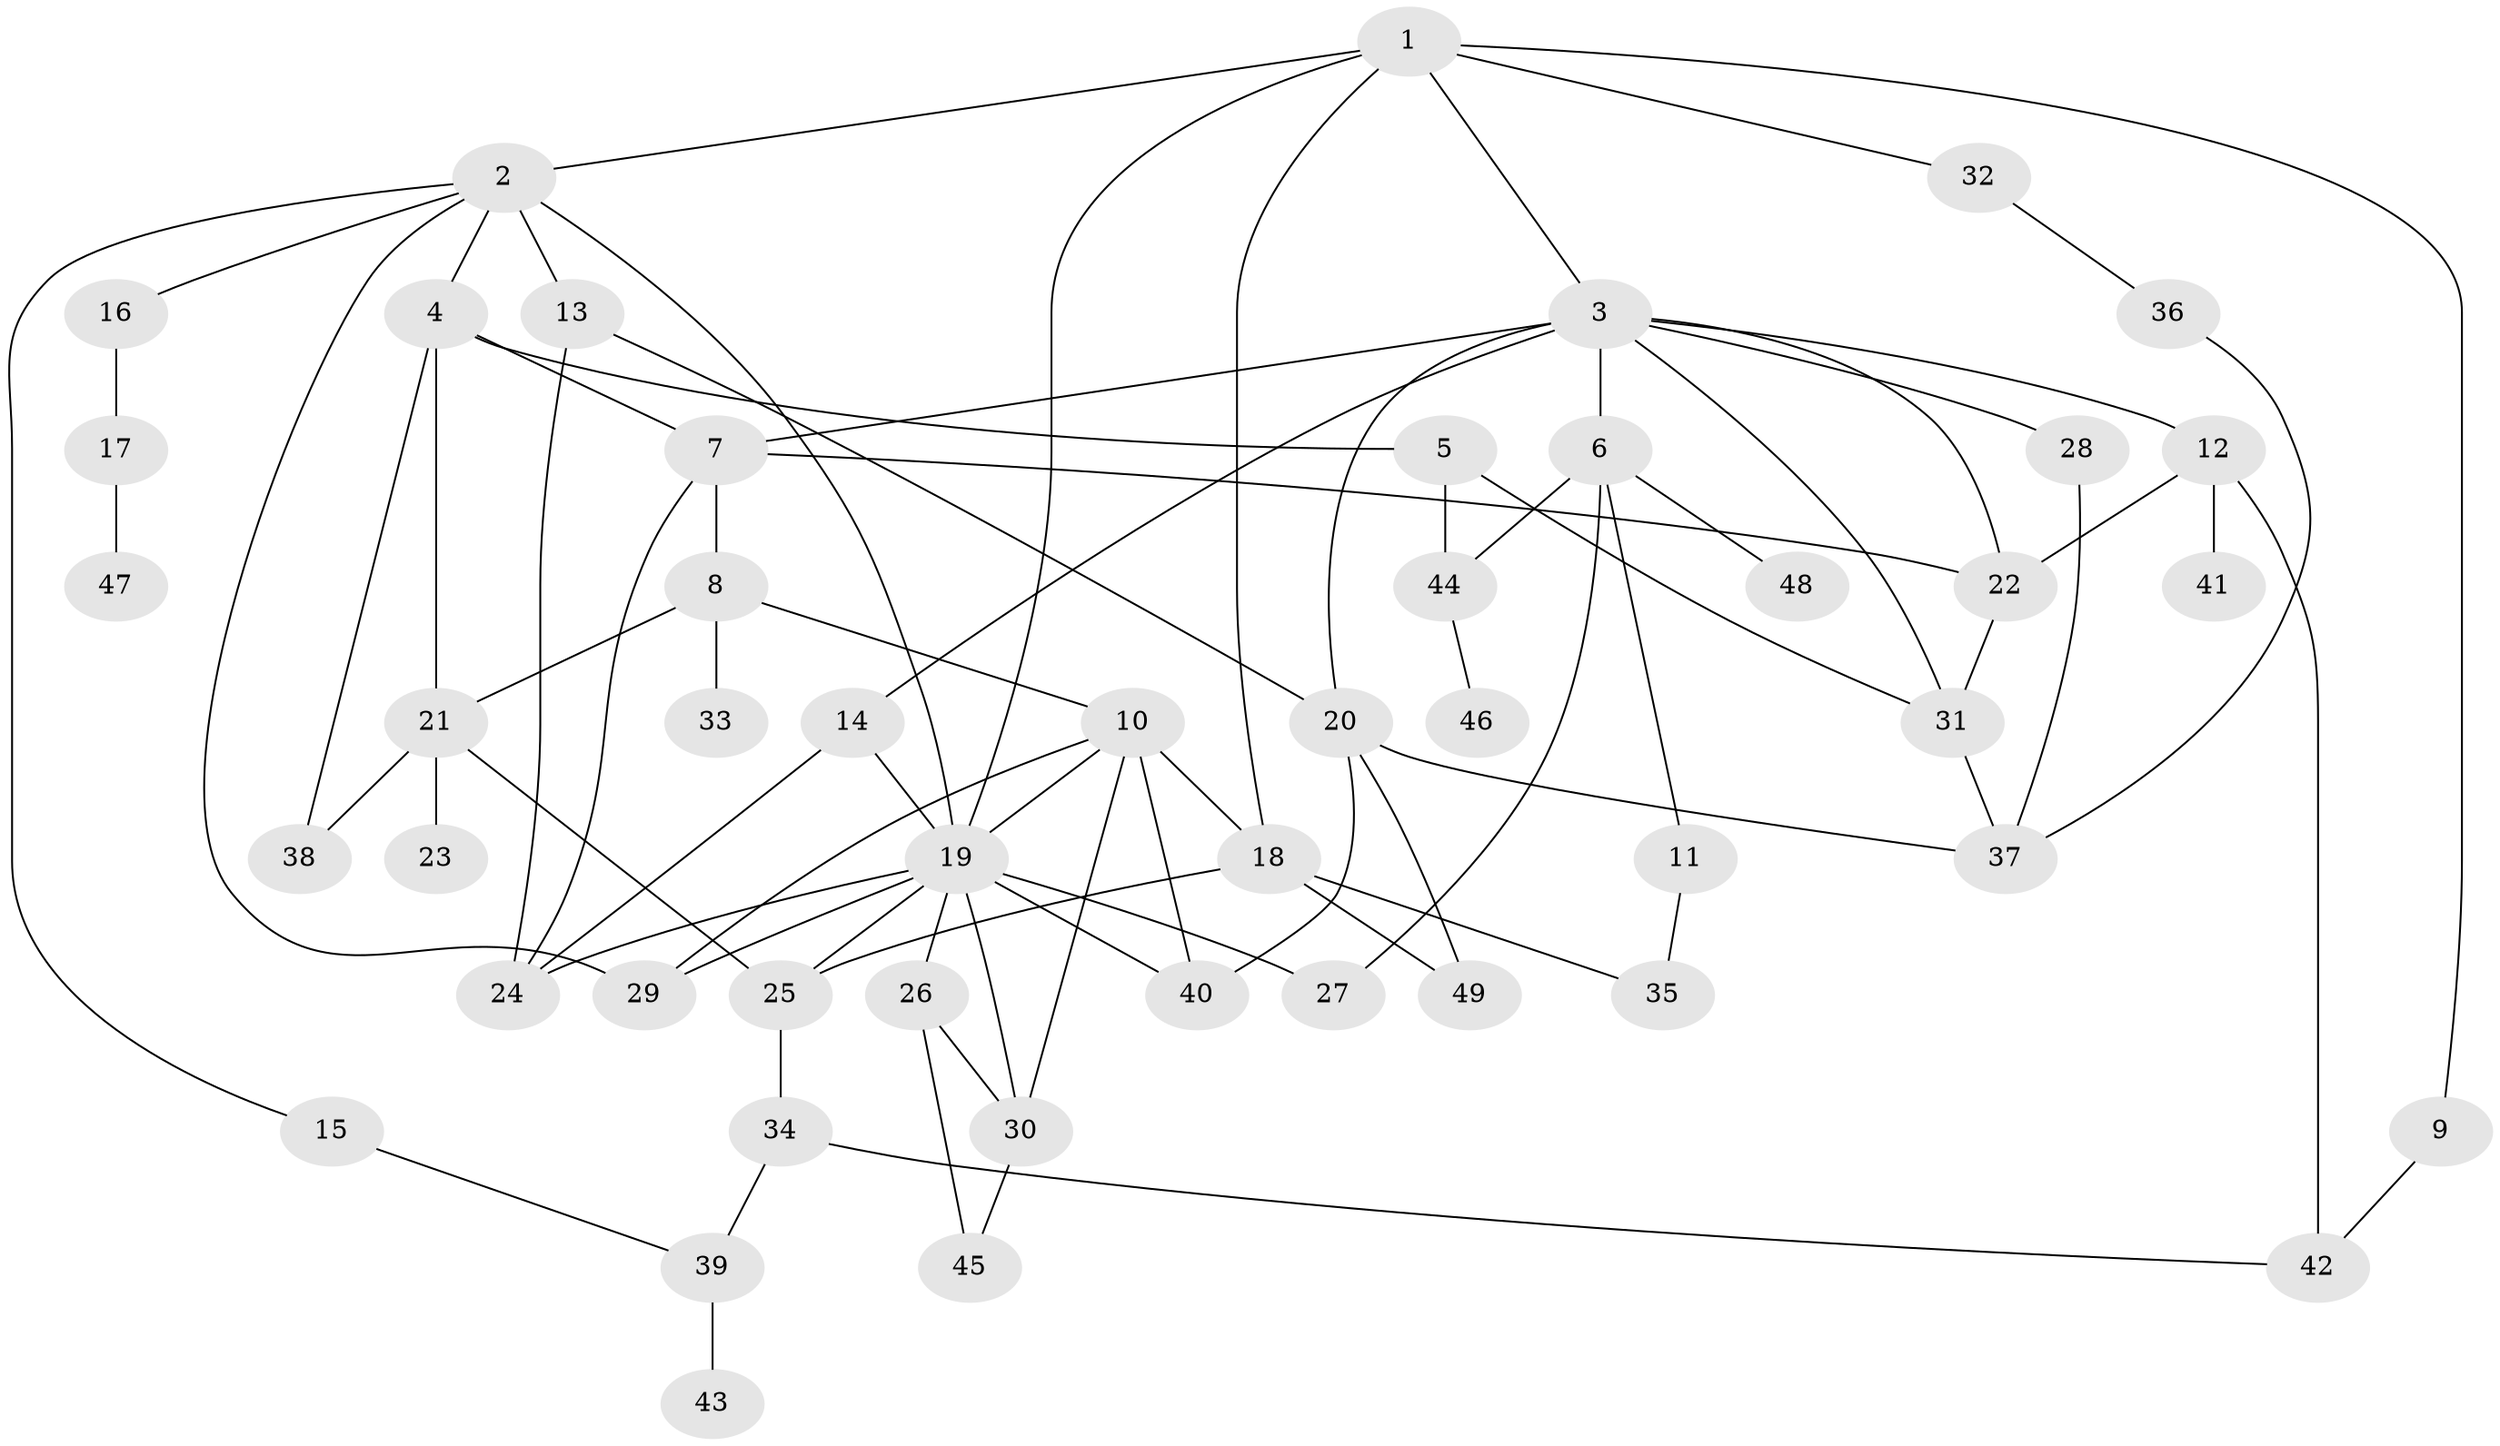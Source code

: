 // original degree distribution, {6: 0.02040816326530612, 7: 0.04081632653061224, 4: 0.07142857142857142, 3: 0.2653061224489796, 8: 0.01020408163265306, 1: 0.22448979591836735, 5: 0.07142857142857142, 2: 0.2857142857142857, 9: 0.01020408163265306}
// Generated by graph-tools (version 1.1) at 2025/34/03/09/25 02:34:24]
// undirected, 49 vertices, 82 edges
graph export_dot {
graph [start="1"]
  node [color=gray90,style=filled];
  1;
  2;
  3;
  4;
  5;
  6;
  7;
  8;
  9;
  10;
  11;
  12;
  13;
  14;
  15;
  16;
  17;
  18;
  19;
  20;
  21;
  22;
  23;
  24;
  25;
  26;
  27;
  28;
  29;
  30;
  31;
  32;
  33;
  34;
  35;
  36;
  37;
  38;
  39;
  40;
  41;
  42;
  43;
  44;
  45;
  46;
  47;
  48;
  49;
  1 -- 2 [weight=1.0];
  1 -- 3 [weight=1.0];
  1 -- 9 [weight=1.0];
  1 -- 18 [weight=1.0];
  1 -- 19 [weight=1.0];
  1 -- 32 [weight=1.0];
  2 -- 4 [weight=1.0];
  2 -- 13 [weight=2.0];
  2 -- 15 [weight=1.0];
  2 -- 16 [weight=1.0];
  2 -- 19 [weight=1.0];
  2 -- 29 [weight=1.0];
  3 -- 6 [weight=2.0];
  3 -- 7 [weight=1.0];
  3 -- 12 [weight=1.0];
  3 -- 14 [weight=1.0];
  3 -- 20 [weight=1.0];
  3 -- 22 [weight=1.0];
  3 -- 28 [weight=1.0];
  3 -- 31 [weight=1.0];
  4 -- 5 [weight=1.0];
  4 -- 7 [weight=1.0];
  4 -- 21 [weight=2.0];
  4 -- 38 [weight=1.0];
  5 -- 31 [weight=1.0];
  5 -- 44 [weight=1.0];
  6 -- 11 [weight=1.0];
  6 -- 27 [weight=1.0];
  6 -- 44 [weight=1.0];
  6 -- 48 [weight=1.0];
  7 -- 8 [weight=1.0];
  7 -- 22 [weight=1.0];
  7 -- 24 [weight=1.0];
  8 -- 10 [weight=1.0];
  8 -- 21 [weight=1.0];
  8 -- 33 [weight=1.0];
  9 -- 42 [weight=1.0];
  10 -- 18 [weight=2.0];
  10 -- 19 [weight=1.0];
  10 -- 29 [weight=1.0];
  10 -- 30 [weight=1.0];
  10 -- 40 [weight=1.0];
  11 -- 35 [weight=1.0];
  12 -- 22 [weight=1.0];
  12 -- 41 [weight=1.0];
  12 -- 42 [weight=1.0];
  13 -- 20 [weight=1.0];
  13 -- 24 [weight=1.0];
  14 -- 19 [weight=1.0];
  14 -- 24 [weight=1.0];
  15 -- 39 [weight=1.0];
  16 -- 17 [weight=1.0];
  17 -- 47 [weight=1.0];
  18 -- 25 [weight=1.0];
  18 -- 35 [weight=1.0];
  18 -- 49 [weight=1.0];
  19 -- 24 [weight=1.0];
  19 -- 25 [weight=1.0];
  19 -- 26 [weight=2.0];
  19 -- 27 [weight=1.0];
  19 -- 29 [weight=1.0];
  19 -- 30 [weight=2.0];
  19 -- 40 [weight=1.0];
  20 -- 37 [weight=1.0];
  20 -- 40 [weight=1.0];
  20 -- 49 [weight=1.0];
  21 -- 23 [weight=1.0];
  21 -- 25 [weight=1.0];
  21 -- 38 [weight=1.0];
  22 -- 31 [weight=1.0];
  25 -- 34 [weight=1.0];
  26 -- 30 [weight=1.0];
  26 -- 45 [weight=1.0];
  28 -- 37 [weight=1.0];
  30 -- 45 [weight=1.0];
  31 -- 37 [weight=1.0];
  32 -- 36 [weight=1.0];
  34 -- 39 [weight=1.0];
  34 -- 42 [weight=1.0];
  36 -- 37 [weight=1.0];
  39 -- 43 [weight=1.0];
  44 -- 46 [weight=1.0];
}
